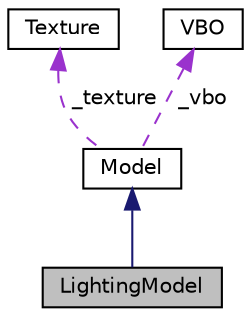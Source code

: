digraph "LightingModel"
{
  edge [fontname="Helvetica",fontsize="10",labelfontname="Helvetica",labelfontsize="10"];
  node [fontname="Helvetica",fontsize="10",shape=record];
  Node2 [label="LightingModel",height=0.2,width=0.4,color="black", fillcolor="grey75", style="filled", fontcolor="black"];
  Node3 -> Node2 [dir="back",color="midnightblue",fontsize="10",style="solid",fontname="Helvetica"];
  Node3 [label="Model",height=0.2,width=0.4,color="black", fillcolor="white", style="filled",URL="$classModel.html",tooltip="Class defining a Model. "];
  Node4 -> Node3 [dir="back",color="darkorchid3",fontsize="10",style="dashed",label=" _texture" ,fontname="Helvetica"];
  Node4 [label="Texture",height=0.2,width=0.4,color="black", fillcolor="white", style="filled",URL="$classTexture.html",tooltip="Contains the texture of one object, there is one link to the unique object TextureManager which conta..."];
  Node5 -> Node3 [dir="back",color="darkorchid3",fontsize="10",style="dashed",label=" _vbo" ,fontname="Helvetica"];
  Node5 [label="VBO",height=0.2,width=0.4,color="black", fillcolor="white", style="filled",URL="$classVBO.html",tooltip="Contain the vertices of an object. "];
}
